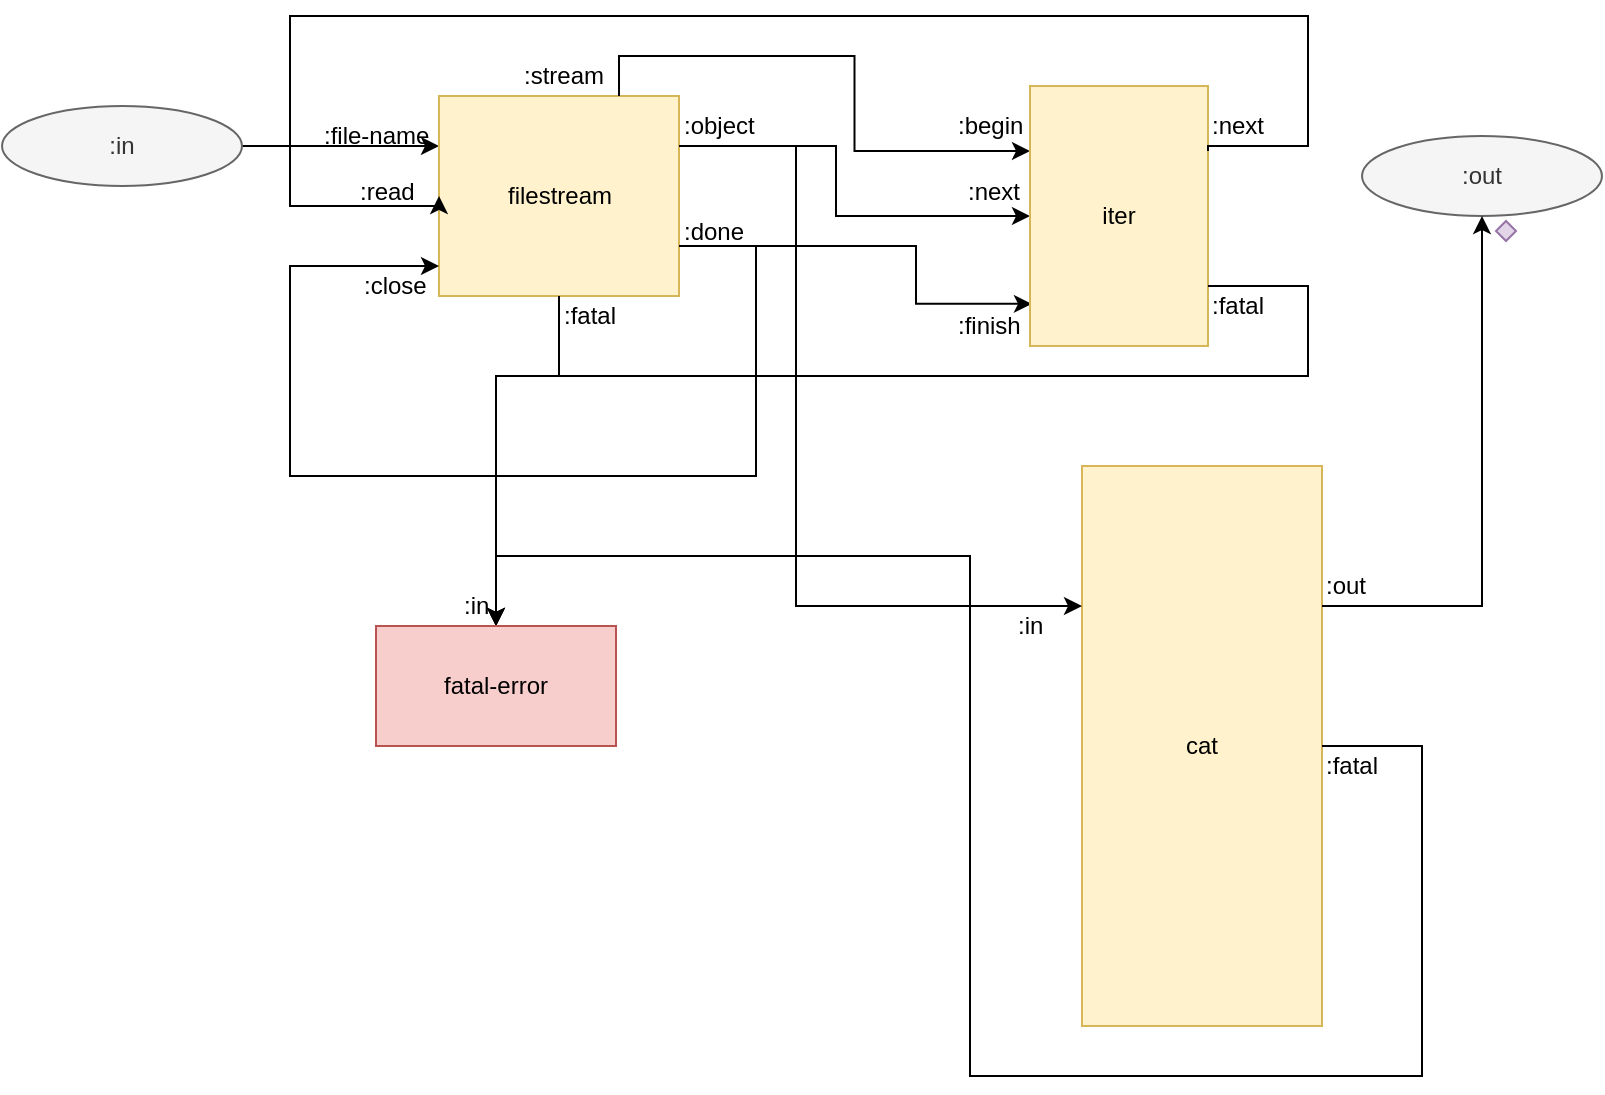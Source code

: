 <mxfile version="12.2.2" type="device" pages="1"><diagram id="jtU3bBcgjTdiKSSMFFyf" name="top level"><mxGraphModel dx="1106" dy="785" grid="1" gridSize="10" guides="1" tooltips="1" connect="1" arrows="1" fold="1" page="1" pageScale="1" pageWidth="827" pageHeight="1169" math="0" shadow="0"><root><mxCell id="0"/><mxCell id="1" parent="0"/><mxCell id="ZoRL5YRkINapIrK_t5QZ-16" style="edgeStyle=orthogonalEdgeStyle;rounded=0;orthogonalLoop=1;jettySize=auto;html=1;exitX=1;exitY=0.5;exitDx=0;exitDy=0;entryX=0;entryY=0.25;entryDx=0;entryDy=0;" parent="1" source="34A3M__8Rm-RpJixuU7T-6" target="sC64pwaQIzINf_rxbd9d-15" edge="1"><mxGeometry relative="1" as="geometry"><mxPoint x="177" y="235" as="targetPoint"/></mxGeometry></mxCell><mxCell id="34A3M__8Rm-RpJixuU7T-6" value=":in" style="ellipse;whiteSpace=wrap;html=1;fillColor=#f5f5f5;strokeColor=#666666;fontColor=#333333;" parent="1" vertex="1"><mxGeometry x="13" y="215" width="120" height="40" as="geometry"/></mxCell><mxCell id="34A3M__8Rm-RpJixuU7T-9" value=":out" style="ellipse;whiteSpace=wrap;html=1;fillColor=#f5f5f5;strokeColor=#666666;fontColor=#333333;" parent="1" vertex="1"><mxGeometry x="693" y="230" width="120" height="40" as="geometry"/></mxCell><mxCell id="sC64pwaQIzINf_rxbd9d-1" value="cat" style="rounded=0;whiteSpace=wrap;html=1;fillColor=#fff2cc;strokeColor=#d6b656;" parent="1" vertex="1"><mxGeometry x="553" y="395" width="120" height="280" as="geometry"/></mxCell><mxCell id="ZoRL5YRkINapIrK_t5QZ-22" style="edgeStyle=orthogonalEdgeStyle;rounded=0;orthogonalLoop=1;jettySize=auto;html=1;exitX=1;exitY=0.25;exitDx=0;exitDy=0;entryX=0.5;entryY=1;entryDx=0;entryDy=0;" parent="1" source="sC64pwaQIzINf_rxbd9d-1" target="34A3M__8Rm-RpJixuU7T-9" edge="1"><mxGeometry relative="1" as="geometry"><mxPoint x="703" y="420" as="sourcePoint"/></mxGeometry></mxCell><mxCell id="sC64pwaQIzINf_rxbd9d-15" value="filestream" style="rounded=0;whiteSpace=wrap;html=1;fillColor=#fff2cc;strokeColor=#d6b656;" parent="1" vertex="1"><mxGeometry x="231.5" y="210" width="120" height="100" as="geometry"/></mxCell><mxCell id="upPaK4ueGcC-SNxrNULY-3" style="edgeStyle=orthogonalEdgeStyle;rounded=0;orthogonalLoop=1;jettySize=auto;html=1;exitX=0.5;exitY=1;exitDx=0;exitDy=0;entryX=0.5;entryY=0;entryDx=0;entryDy=0;" parent="1" source="sC64pwaQIzINf_rxbd9d-15" target="upPaK4ueGcC-SNxrNULY-1" edge="1"><mxGeometry relative="1" as="geometry"><Array as="points"><mxPoint x="292" y="350"/><mxPoint x="260" y="350"/></Array><mxPoint x="411" y="305" as="sourcePoint"/><mxPoint x="260" y="460" as="targetPoint"/></mxGeometry></mxCell><mxCell id="ZoRL5YRkINapIrK_t5QZ-28" style="edgeStyle=orthogonalEdgeStyle;rounded=0;orthogonalLoop=1;jettySize=auto;html=1;exitX=1;exitY=0.75;exitDx=0;exitDy=0;entryX=0.011;entryY=0.838;entryDx=0;entryDy=0;entryPerimeter=0;" parent="1" source="sC64pwaQIzINf_rxbd9d-15" target="ZoRL5YRkINapIrK_t5QZ-19" edge="1"><mxGeometry relative="1" as="geometry"><mxPoint x="412" y="280" as="sourcePoint"/><mxPoint x="495.5" y="310" as="targetPoint"/><Array as="points"><mxPoint x="470" y="285"/><mxPoint x="470" y="314"/></Array></mxGeometry></mxCell><mxCell id="ZoRL5YRkINapIrK_t5QZ-29" style="edgeStyle=orthogonalEdgeStyle;rounded=0;orthogonalLoop=1;jettySize=auto;html=1;exitX=1;exitY=0.75;exitDx=0;exitDy=0;" parent="1" source="sC64pwaQIzINf_rxbd9d-15" target="sC64pwaQIzINf_rxbd9d-15" edge="1"><mxGeometry relative="1" as="geometry"><Array as="points"><mxPoint x="390" y="285"/><mxPoint x="390" y="400"/><mxPoint x="157" y="400"/><mxPoint x="157" y="295"/></Array><mxPoint x="412" y="280" as="sourcePoint"/><mxPoint x="177" y="295" as="targetPoint"/></mxGeometry></mxCell><mxCell id="ZoRL5YRkINapIrK_t5QZ-23" style="edgeStyle=orthogonalEdgeStyle;rounded=0;orthogonalLoop=1;jettySize=auto;html=1;entryX=0;entryY=0.25;entryDx=0;entryDy=0;exitX=1;exitY=0.25;exitDx=0;exitDy=0;" parent="1" source="sC64pwaQIzINf_rxbd9d-15" target="sC64pwaQIzINf_rxbd9d-1" edge="1"><mxGeometry relative="1" as="geometry"><mxPoint x="470" y="255" as="sourcePoint"/><mxPoint x="523" y="420" as="targetPoint"/><Array as="points"><mxPoint x="410" y="235"/><mxPoint x="410" y="465"/></Array></mxGeometry></mxCell><mxCell id="ZoRL5YRkINapIrK_t5QZ-27" style="edgeStyle=orthogonalEdgeStyle;rounded=0;orthogonalLoop=1;jettySize=auto;html=1;exitX=1;exitY=0.25;exitDx=0;exitDy=0;" parent="1" source="sC64pwaQIzINf_rxbd9d-15" target="ZoRL5YRkINapIrK_t5QZ-19" edge="1"><mxGeometry relative="1" as="geometry"><mxPoint x="412" y="255" as="sourcePoint"/><mxPoint x="496" y="273" as="targetPoint"/><Array as="points"><mxPoint x="430" y="235"/><mxPoint x="430" y="270"/></Array></mxGeometry></mxCell><mxCell id="okjnMg-2_dqPKLjm6hyF-16" style="edgeStyle=orthogonalEdgeStyle;rounded=0;orthogonalLoop=1;jettySize=auto;html=1;exitX=0.75;exitY=0;exitDx=0;exitDy=0;entryX=0;entryY=0.25;entryDx=0;entryDy=0;" parent="1" source="sC64pwaQIzINf_rxbd9d-15" target="ZoRL5YRkINapIrK_t5QZ-19" edge="1"><mxGeometry relative="1" as="geometry"><mxPoint x="411" y="225" as="sourcePoint"/></mxGeometry></mxCell><mxCell id="ZoRL5YRkINapIrK_t5QZ-19" value="iter" style="rounded=0;whiteSpace=wrap;html=1;fillColor=#fff2cc;strokeColor=#d6b656;" parent="1" vertex="1"><mxGeometry x="527" y="205" width="89" height="130" as="geometry"/></mxCell><mxCell id="ZoRL5YRkINapIrK_t5QZ-30" style="edgeStyle=orthogonalEdgeStyle;rounded=0;orthogonalLoop=1;jettySize=auto;html=1;exitX=1;exitY=0.25;exitDx=0;exitDy=0;entryX=0;entryY=0.5;entryDx=0;entryDy=0;" parent="1" source="ZoRL5YRkINapIrK_t5QZ-19" target="sC64pwaQIzINf_rxbd9d-15" edge="1"><mxGeometry relative="1" as="geometry"><Array as="points"><mxPoint x="616" y="235"/><mxPoint x="666" y="235"/><mxPoint x="666" y="170"/><mxPoint x="157" y="170"/><mxPoint x="157" y="265"/><mxPoint x="232" y="265"/></Array><mxPoint x="646" y="235" as="sourcePoint"/><mxPoint x="177" y="265" as="targetPoint"/></mxGeometry></mxCell><mxCell id="upPaK4ueGcC-SNxrNULY-7" style="edgeStyle=orthogonalEdgeStyle;rounded=0;orthogonalLoop=1;jettySize=auto;html=1;" parent="1" source="ZoRL5YRkINapIrK_t5QZ-19" target="upPaK4ueGcC-SNxrNULY-1" edge="1"><mxGeometry relative="1" as="geometry"><Array as="points"><mxPoint x="666" y="305"/><mxPoint x="666" y="350"/><mxPoint x="260" y="350"/></Array><mxPoint x="646" y="305" as="sourcePoint"/><mxPoint x="260" y="460" as="targetPoint"/></mxGeometry></mxCell><mxCell id="upPaK4ueGcC-SNxrNULY-6" style="edgeStyle=orthogonalEdgeStyle;rounded=0;orthogonalLoop=1;jettySize=auto;html=1;exitX=1;exitY=0.5;exitDx=0;exitDy=0;entryX=0.5;entryY=0;entryDx=0;entryDy=0;" parent="1" source="sC64pwaQIzINf_rxbd9d-1" target="upPaK4ueGcC-SNxrNULY-1" edge="1"><mxGeometry relative="1" as="geometry"><Array as="points"><mxPoint x="723" y="535"/><mxPoint x="723" y="700"/><mxPoint x="497" y="700"/><mxPoint x="497" y="440"/><mxPoint x="260" y="440"/></Array><mxPoint x="703" y="475" as="sourcePoint"/><mxPoint x="260" y="460" as="targetPoint"/></mxGeometry></mxCell><mxCell id="QI9nNVvyKNqrptDytFsZ-15" value="" style="rhombus;whiteSpace=wrap;html=1;fillColor=#e1d5e7;strokeColor=#9673a6;" parent="1" vertex="1"><mxGeometry x="760" y="272.5" width="10" height="10" as="geometry"/></mxCell><mxCell id="upPaK4ueGcC-SNxrNULY-1" value="fatal-error" style="rounded=0;whiteSpace=wrap;html=1;fillColor=#f8cecc;strokeColor=#b85450;" parent="1" vertex="1"><mxGeometry x="200" y="475" width="120" height="60" as="geometry"/></mxCell><mxCell id="okjnMg-2_dqPKLjm6hyF-1" value=":file-name" style="text;html=1;resizable=0;points=[];autosize=1;align=left;verticalAlign=top;spacingTop=-4;" parent="1" vertex="1"><mxGeometry x="171.5" y="220" width="70" height="20" as="geometry"/></mxCell><mxCell id="okjnMg-2_dqPKLjm6hyF-2" value=":close" style="text;html=1;resizable=0;points=[];autosize=1;align=left;verticalAlign=top;spacingTop=-4;" parent="1" vertex="1"><mxGeometry x="191.5" y="295" width="50" height="20" as="geometry"/></mxCell><mxCell id="okjnMg-2_dqPKLjm6hyF-3" value=":read" style="text;html=1;resizable=0;points=[];autosize=1;align=left;verticalAlign=top;spacingTop=-4;" parent="1" vertex="1"><mxGeometry x="190" y="247.5" width="40" height="20" as="geometry"/></mxCell><mxCell id="okjnMg-2_dqPKLjm6hyF-4" value=":in" style="text;html=1;resizable=0;points=[];autosize=1;align=left;verticalAlign=top;spacingTop=-4;" parent="1" vertex="1"><mxGeometry x="241.5" y="455" width="30" height="20" as="geometry"/></mxCell><mxCell id="okjnMg-2_dqPKLjm6hyF-7" value=":in" style="text;html=1;resizable=0;points=[];autosize=1;align=left;verticalAlign=top;spacingTop=-4;" parent="1" vertex="1"><mxGeometry x="518.5" y="465" width="30" height="20" as="geometry"/></mxCell><mxCell id="okjnMg-2_dqPKLjm6hyF-8" value=":out" style="text;html=1;resizable=0;points=[];autosize=1;align=left;verticalAlign=top;spacingTop=-4;" parent="1" vertex="1"><mxGeometry x="673" y="445" width="40" height="20" as="geometry"/></mxCell><mxCell id="okjnMg-2_dqPKLjm6hyF-9" value=":fatal" style="text;html=1;resizable=0;points=[];autosize=1;align=left;verticalAlign=top;spacingTop=-4;" parent="1" vertex="1"><mxGeometry x="673" y="535" width="40" height="20" as="geometry"/></mxCell><mxCell id="okjnMg-2_dqPKLjm6hyF-10" value=":next" style="text;html=1;resizable=0;points=[];autosize=1;align=left;verticalAlign=top;spacingTop=-4;" parent="1" vertex="1"><mxGeometry x="616" y="215" width="40" height="20" as="geometry"/></mxCell><mxCell id="okjnMg-2_dqPKLjm6hyF-11" value=":fatal" style="text;html=1;resizable=0;points=[];autosize=1;align=left;verticalAlign=top;spacingTop=-4;" parent="1" vertex="1"><mxGeometry x="616" y="305" width="40" height="20" as="geometry"/></mxCell><mxCell id="okjnMg-2_dqPKLjm6hyF-13" value=":next" style="text;html=1;resizable=0;points=[];autosize=1;align=left;verticalAlign=top;spacingTop=-4;" parent="1" vertex="1"><mxGeometry x="493.5" y="247.5" width="40" height="20" as="geometry"/></mxCell><mxCell id="okjnMg-2_dqPKLjm6hyF-14" value=":finish" style="text;html=1;resizable=0;points=[];autosize=1;align=left;verticalAlign=top;spacingTop=-4;" parent="1" vertex="1"><mxGeometry x="488.5" y="315" width="50" height="20" as="geometry"/></mxCell><mxCell id="okjnMg-2_dqPKLjm6hyF-12" value=":begin" style="text;html=1;resizable=0;points=[];autosize=1;align=left;verticalAlign=top;spacingTop=-4;" parent="1" vertex="1"><mxGeometry x="488.5" y="215" width="50" height="20" as="geometry"/></mxCell><mxCell id="okjnMg-2_dqPKLjm6hyF-17" value=":stream" style="text;html=1;resizable=0;points=[];autosize=1;align=left;verticalAlign=top;spacingTop=-4;" parent="1" vertex="1"><mxGeometry x="271.5" y="190" width="60" height="20" as="geometry"/></mxCell><mxCell id="okjnMg-2_dqPKLjm6hyF-19" value=":object" style="text;html=1;resizable=0;points=[];autosize=1;align=left;verticalAlign=top;spacingTop=-4;" parent="1" vertex="1"><mxGeometry x="351.5" y="215" width="50" height="20" as="geometry"/></mxCell><mxCell id="okjnMg-2_dqPKLjm6hyF-20" value=":done" style="text;html=1;resizable=0;points=[];autosize=1;align=left;verticalAlign=top;spacingTop=-4;" parent="1" vertex="1"><mxGeometry x="351.5" y="267.5" width="50" height="20" as="geometry"/></mxCell><mxCell id="okjnMg-2_dqPKLjm6hyF-21" value=":fatal" style="text;html=1;resizable=0;points=[];autosize=1;align=left;verticalAlign=top;spacingTop=-4;" parent="1" vertex="1"><mxGeometry x="291.5" y="310" width="40" height="20" as="geometry"/></mxCell></root></mxGraphModel></diagram></mxfile>